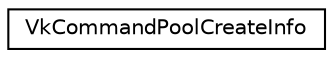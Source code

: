 digraph "Graphical Class Hierarchy"
{
 // LATEX_PDF_SIZE
  edge [fontname="Helvetica",fontsize="10",labelfontname="Helvetica",labelfontsize="10"];
  node [fontname="Helvetica",fontsize="10",shape=record];
  rankdir="LR";
  Node0 [label="VkCommandPoolCreateInfo",height=0.2,width=0.4,color="black", fillcolor="white", style="filled",URL="$structVkCommandPoolCreateInfo.html",tooltip=" "];
}
